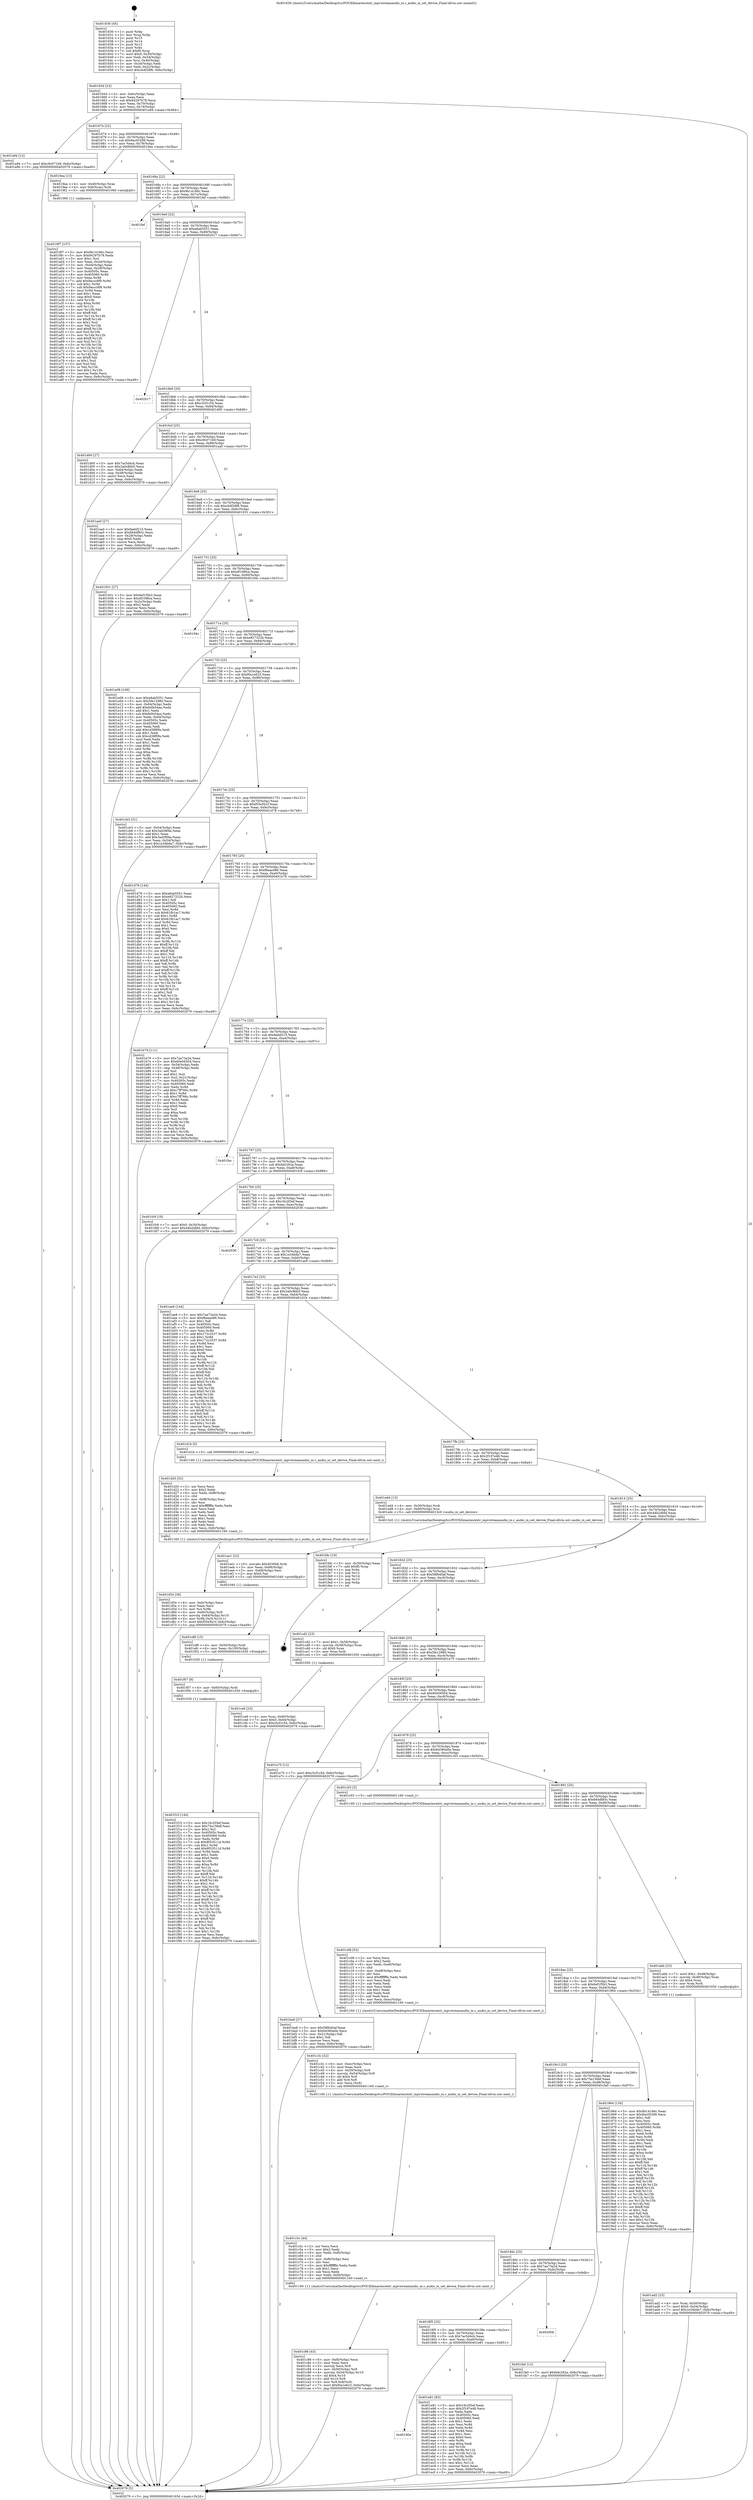 digraph "0x401630" {
  label = "0x401630 (/mnt/c/Users/mathe/Desktop/tcc/POCII/binaries/extr_mpvstreamaudio_in.c_audio_in_set_device_Final-ollvm.out::main(0))"
  labelloc = "t"
  node[shape=record]

  Entry [label="",width=0.3,height=0.3,shape=circle,fillcolor=black,style=filled]
  "0x40165d" [label="{
     0x40165d [23]\l
     | [instrs]\l
     &nbsp;&nbsp;0x40165d \<+3\>: mov -0x6c(%rbp),%eax\l
     &nbsp;&nbsp;0x401660 \<+2\>: mov %eax,%ecx\l
     &nbsp;&nbsp;0x401662 \<+6\>: sub $0x94297b78,%ecx\l
     &nbsp;&nbsp;0x401668 \<+3\>: mov %eax,-0x70(%rbp)\l
     &nbsp;&nbsp;0x40166b \<+3\>: mov %ecx,-0x74(%rbp)\l
     &nbsp;&nbsp;0x40166e \<+6\>: je 0000000000401a94 \<main+0x464\>\l
  }"]
  "0x401a94" [label="{
     0x401a94 [12]\l
     | [instrs]\l
     &nbsp;&nbsp;0x401a94 \<+7\>: movl $0xc9c071b9,-0x6c(%rbp)\l
     &nbsp;&nbsp;0x401a9b \<+5\>: jmp 0000000000402079 \<main+0xa49\>\l
  }"]
  "0x401674" [label="{
     0x401674 [22]\l
     | [instrs]\l
     &nbsp;&nbsp;0x401674 \<+5\>: jmp 0000000000401679 \<main+0x49\>\l
     &nbsp;&nbsp;0x401679 \<+3\>: mov -0x70(%rbp),%eax\l
     &nbsp;&nbsp;0x40167c \<+5\>: sub $0x9ac05299,%eax\l
     &nbsp;&nbsp;0x401681 \<+3\>: mov %eax,-0x78(%rbp)\l
     &nbsp;&nbsp;0x401684 \<+6\>: je 00000000004019ea \<main+0x3ba\>\l
  }"]
  Exit [label="",width=0.3,height=0.3,shape=circle,fillcolor=black,style=filled,peripheries=2]
  "0x4019ea" [label="{
     0x4019ea [13]\l
     | [instrs]\l
     &nbsp;&nbsp;0x4019ea \<+4\>: mov -0x40(%rbp),%rax\l
     &nbsp;&nbsp;0x4019ee \<+4\>: mov 0x8(%rax),%rdi\l
     &nbsp;&nbsp;0x4019f2 \<+5\>: call 0000000000401060 \<atoi@plt\>\l
     | [calls]\l
     &nbsp;&nbsp;0x401060 \{1\} (unknown)\l
  }"]
  "0x40168a" [label="{
     0x40168a [22]\l
     | [instrs]\l
     &nbsp;&nbsp;0x40168a \<+5\>: jmp 000000000040168f \<main+0x5f\>\l
     &nbsp;&nbsp;0x40168f \<+3\>: mov -0x70(%rbp),%eax\l
     &nbsp;&nbsp;0x401692 \<+5\>: sub $0x9b14166c,%eax\l
     &nbsp;&nbsp;0x401697 \<+3\>: mov %eax,-0x7c(%rbp)\l
     &nbsp;&nbsp;0x40169a \<+6\>: je 0000000000401fef \<main+0x9bf\>\l
  }"]
  "0x401f10" [label="{
     0x401f10 [144]\l
     | [instrs]\l
     &nbsp;&nbsp;0x401f10 \<+5\>: mov $0x16c2f3ef,%eax\l
     &nbsp;&nbsp;0x401f15 \<+5\>: mov $0x75a15fe8,%esi\l
     &nbsp;&nbsp;0x401f1a \<+2\>: mov $0x1,%cl\l
     &nbsp;&nbsp;0x401f1c \<+7\>: mov 0x40505c,%edx\l
     &nbsp;&nbsp;0x401f23 \<+8\>: mov 0x405060,%r8d\l
     &nbsp;&nbsp;0x401f2b \<+3\>: mov %edx,%r9d\l
     &nbsp;&nbsp;0x401f2e \<+7\>: sub $0x8f33511d,%r9d\l
     &nbsp;&nbsp;0x401f35 \<+4\>: sub $0x1,%r9d\l
     &nbsp;&nbsp;0x401f39 \<+7\>: add $0x8f33511d,%r9d\l
     &nbsp;&nbsp;0x401f40 \<+4\>: imul %r9d,%edx\l
     &nbsp;&nbsp;0x401f44 \<+3\>: and $0x1,%edx\l
     &nbsp;&nbsp;0x401f47 \<+3\>: cmp $0x0,%edx\l
     &nbsp;&nbsp;0x401f4a \<+4\>: sete %r10b\l
     &nbsp;&nbsp;0x401f4e \<+4\>: cmp $0xa,%r8d\l
     &nbsp;&nbsp;0x401f52 \<+4\>: setl %r11b\l
     &nbsp;&nbsp;0x401f56 \<+3\>: mov %r10b,%bl\l
     &nbsp;&nbsp;0x401f59 \<+3\>: xor $0xff,%bl\l
     &nbsp;&nbsp;0x401f5c \<+3\>: mov %r11b,%r14b\l
     &nbsp;&nbsp;0x401f5f \<+4\>: xor $0xff,%r14b\l
     &nbsp;&nbsp;0x401f63 \<+3\>: xor $0x1,%cl\l
     &nbsp;&nbsp;0x401f66 \<+3\>: mov %bl,%r15b\l
     &nbsp;&nbsp;0x401f69 \<+4\>: and $0xff,%r15b\l
     &nbsp;&nbsp;0x401f6d \<+3\>: and %cl,%r10b\l
     &nbsp;&nbsp;0x401f70 \<+3\>: mov %r14b,%r12b\l
     &nbsp;&nbsp;0x401f73 \<+4\>: and $0xff,%r12b\l
     &nbsp;&nbsp;0x401f77 \<+3\>: and %cl,%r11b\l
     &nbsp;&nbsp;0x401f7a \<+3\>: or %r10b,%r15b\l
     &nbsp;&nbsp;0x401f7d \<+3\>: or %r11b,%r12b\l
     &nbsp;&nbsp;0x401f80 \<+3\>: xor %r12b,%r15b\l
     &nbsp;&nbsp;0x401f83 \<+3\>: or %r14b,%bl\l
     &nbsp;&nbsp;0x401f86 \<+3\>: xor $0xff,%bl\l
     &nbsp;&nbsp;0x401f89 \<+3\>: or $0x1,%cl\l
     &nbsp;&nbsp;0x401f8c \<+2\>: and %cl,%bl\l
     &nbsp;&nbsp;0x401f8e \<+3\>: or %bl,%r15b\l
     &nbsp;&nbsp;0x401f91 \<+4\>: test $0x1,%r15b\l
     &nbsp;&nbsp;0x401f95 \<+3\>: cmovne %esi,%eax\l
     &nbsp;&nbsp;0x401f98 \<+3\>: mov %eax,-0x6c(%rbp)\l
     &nbsp;&nbsp;0x401f9b \<+5\>: jmp 0000000000402079 \<main+0xa49\>\l
  }"]
  "0x401fef" [label="{
     0x401fef\l
  }", style=dashed]
  "0x4016a0" [label="{
     0x4016a0 [22]\l
     | [instrs]\l
     &nbsp;&nbsp;0x4016a0 \<+5\>: jmp 00000000004016a5 \<main+0x75\>\l
     &nbsp;&nbsp;0x4016a5 \<+3\>: mov -0x70(%rbp),%eax\l
     &nbsp;&nbsp;0x4016a8 \<+5\>: sub $0xa6ab5551,%eax\l
     &nbsp;&nbsp;0x4016ad \<+3\>: mov %eax,-0x80(%rbp)\l
     &nbsp;&nbsp;0x4016b0 \<+6\>: je 0000000000402017 \<main+0x9e7\>\l
  }"]
  "0x401f07" [label="{
     0x401f07 [9]\l
     | [instrs]\l
     &nbsp;&nbsp;0x401f07 \<+4\>: mov -0x60(%rbp),%rdi\l
     &nbsp;&nbsp;0x401f0b \<+5\>: call 0000000000401030 \<free@plt\>\l
     | [calls]\l
     &nbsp;&nbsp;0x401030 \{1\} (unknown)\l
  }"]
  "0x402017" [label="{
     0x402017\l
  }", style=dashed]
  "0x4016b6" [label="{
     0x4016b6 [25]\l
     | [instrs]\l
     &nbsp;&nbsp;0x4016b6 \<+5\>: jmp 00000000004016bb \<main+0x8b\>\l
     &nbsp;&nbsp;0x4016bb \<+3\>: mov -0x70(%rbp),%eax\l
     &nbsp;&nbsp;0x4016be \<+5\>: sub $0xc5cf1c54,%eax\l
     &nbsp;&nbsp;0x4016c3 \<+6\>: mov %eax,-0x84(%rbp)\l
     &nbsp;&nbsp;0x4016c9 \<+6\>: je 0000000000401d00 \<main+0x6d0\>\l
  }"]
  "0x401ef8" [label="{
     0x401ef8 [15]\l
     | [instrs]\l
     &nbsp;&nbsp;0x401ef8 \<+4\>: mov -0x50(%rbp),%rdi\l
     &nbsp;&nbsp;0x401efc \<+6\>: mov %eax,-0x100(%rbp)\l
     &nbsp;&nbsp;0x401f02 \<+5\>: call 0000000000401030 \<free@plt\>\l
     | [calls]\l
     &nbsp;&nbsp;0x401030 \{1\} (unknown)\l
  }"]
  "0x401d00" [label="{
     0x401d00 [27]\l
     | [instrs]\l
     &nbsp;&nbsp;0x401d00 \<+5\>: mov $0x7ac5d4cb,%eax\l
     &nbsp;&nbsp;0x401d05 \<+5\>: mov $0x2a0c8bb5,%ecx\l
     &nbsp;&nbsp;0x401d0a \<+3\>: mov -0x64(%rbp),%edx\l
     &nbsp;&nbsp;0x401d0d \<+3\>: cmp -0x58(%rbp),%edx\l
     &nbsp;&nbsp;0x401d10 \<+3\>: cmovl %ecx,%eax\l
     &nbsp;&nbsp;0x401d13 \<+3\>: mov %eax,-0x6c(%rbp)\l
     &nbsp;&nbsp;0x401d16 \<+5\>: jmp 0000000000402079 \<main+0xa49\>\l
  }"]
  "0x4016cf" [label="{
     0x4016cf [25]\l
     | [instrs]\l
     &nbsp;&nbsp;0x4016cf \<+5\>: jmp 00000000004016d4 \<main+0xa4\>\l
     &nbsp;&nbsp;0x4016d4 \<+3\>: mov -0x70(%rbp),%eax\l
     &nbsp;&nbsp;0x4016d7 \<+5\>: sub $0xc9c071b9,%eax\l
     &nbsp;&nbsp;0x4016dc \<+6\>: mov %eax,-0x88(%rbp)\l
     &nbsp;&nbsp;0x4016e2 \<+6\>: je 0000000000401aa0 \<main+0x470\>\l
  }"]
  "0x401ee1" [label="{
     0x401ee1 [23]\l
     | [instrs]\l
     &nbsp;&nbsp;0x401ee1 \<+10\>: movabs $0x4030b6,%rdi\l
     &nbsp;&nbsp;0x401eeb \<+3\>: mov %eax,-0x68(%rbp)\l
     &nbsp;&nbsp;0x401eee \<+3\>: mov -0x68(%rbp),%esi\l
     &nbsp;&nbsp;0x401ef1 \<+2\>: mov $0x0,%al\l
     &nbsp;&nbsp;0x401ef3 \<+5\>: call 0000000000401040 \<printf@plt\>\l
     | [calls]\l
     &nbsp;&nbsp;0x401040 \{1\} (unknown)\l
  }"]
  "0x401aa0" [label="{
     0x401aa0 [27]\l
     | [instrs]\l
     &nbsp;&nbsp;0x401aa0 \<+5\>: mov $0xfaebf215,%eax\l
     &nbsp;&nbsp;0x401aa5 \<+5\>: mov $0x664df93c,%ecx\l
     &nbsp;&nbsp;0x401aaa \<+3\>: mov -0x28(%rbp),%edx\l
     &nbsp;&nbsp;0x401aad \<+3\>: cmp $0x0,%edx\l
     &nbsp;&nbsp;0x401ab0 \<+3\>: cmove %ecx,%eax\l
     &nbsp;&nbsp;0x401ab3 \<+3\>: mov %eax,-0x6c(%rbp)\l
     &nbsp;&nbsp;0x401ab6 \<+5\>: jmp 0000000000402079 \<main+0xa49\>\l
  }"]
  "0x4016e8" [label="{
     0x4016e8 [25]\l
     | [instrs]\l
     &nbsp;&nbsp;0x4016e8 \<+5\>: jmp 00000000004016ed \<main+0xbd\>\l
     &nbsp;&nbsp;0x4016ed \<+3\>: mov -0x70(%rbp),%eax\l
     &nbsp;&nbsp;0x4016f0 \<+5\>: sub $0xcb4f28f6,%eax\l
     &nbsp;&nbsp;0x4016f5 \<+6\>: mov %eax,-0x8c(%rbp)\l
     &nbsp;&nbsp;0x4016fb \<+6\>: je 0000000000401931 \<main+0x301\>\l
  }"]
  "0x40190e" [label="{
     0x40190e\l
  }", style=dashed]
  "0x401931" [label="{
     0x401931 [27]\l
     | [instrs]\l
     &nbsp;&nbsp;0x401931 \<+5\>: mov $0x6ef1f5b3,%eax\l
     &nbsp;&nbsp;0x401936 \<+5\>: mov $0xdf108fca,%ecx\l
     &nbsp;&nbsp;0x40193b \<+3\>: mov -0x2c(%rbp),%edx\l
     &nbsp;&nbsp;0x40193e \<+3\>: cmp $0x2,%edx\l
     &nbsp;&nbsp;0x401941 \<+3\>: cmovne %ecx,%eax\l
     &nbsp;&nbsp;0x401944 \<+3\>: mov %eax,-0x6c(%rbp)\l
     &nbsp;&nbsp;0x401947 \<+5\>: jmp 0000000000402079 \<main+0xa49\>\l
  }"]
  "0x401701" [label="{
     0x401701 [25]\l
     | [instrs]\l
     &nbsp;&nbsp;0x401701 \<+5\>: jmp 0000000000401706 \<main+0xd6\>\l
     &nbsp;&nbsp;0x401706 \<+3\>: mov -0x70(%rbp),%eax\l
     &nbsp;&nbsp;0x401709 \<+5\>: sub $0xdf108fca,%eax\l
     &nbsp;&nbsp;0x40170e \<+6\>: mov %eax,-0x90(%rbp)\l
     &nbsp;&nbsp;0x401714 \<+6\>: je 000000000040194c \<main+0x31c\>\l
  }"]
  "0x402079" [label="{
     0x402079 [5]\l
     | [instrs]\l
     &nbsp;&nbsp;0x402079 \<+5\>: jmp 000000000040165d \<main+0x2d\>\l
  }"]
  "0x401630" [label="{
     0x401630 [45]\l
     | [instrs]\l
     &nbsp;&nbsp;0x401630 \<+1\>: push %rbp\l
     &nbsp;&nbsp;0x401631 \<+3\>: mov %rsp,%rbp\l
     &nbsp;&nbsp;0x401634 \<+2\>: push %r15\l
     &nbsp;&nbsp;0x401636 \<+2\>: push %r14\l
     &nbsp;&nbsp;0x401638 \<+2\>: push %r12\l
     &nbsp;&nbsp;0x40163a \<+1\>: push %rbx\l
     &nbsp;&nbsp;0x40163b \<+7\>: sub $0xf0,%rsp\l
     &nbsp;&nbsp;0x401642 \<+7\>: movl $0x0,-0x30(%rbp)\l
     &nbsp;&nbsp;0x401649 \<+3\>: mov %edi,-0x34(%rbp)\l
     &nbsp;&nbsp;0x40164c \<+4\>: mov %rsi,-0x40(%rbp)\l
     &nbsp;&nbsp;0x401650 \<+3\>: mov -0x34(%rbp),%edi\l
     &nbsp;&nbsp;0x401653 \<+3\>: mov %edi,-0x2c(%rbp)\l
     &nbsp;&nbsp;0x401656 \<+7\>: movl $0xcb4f28f6,-0x6c(%rbp)\l
  }"]
  "0x401e81" [label="{
     0x401e81 [83]\l
     | [instrs]\l
     &nbsp;&nbsp;0x401e81 \<+5\>: mov $0x16c2f3ef,%eax\l
     &nbsp;&nbsp;0x401e86 \<+5\>: mov $0x2f197e48,%ecx\l
     &nbsp;&nbsp;0x401e8b \<+2\>: xor %edx,%edx\l
     &nbsp;&nbsp;0x401e8d \<+7\>: mov 0x40505c,%esi\l
     &nbsp;&nbsp;0x401e94 \<+7\>: mov 0x405060,%edi\l
     &nbsp;&nbsp;0x401e9b \<+3\>: sub $0x1,%edx\l
     &nbsp;&nbsp;0x401e9e \<+3\>: mov %esi,%r8d\l
     &nbsp;&nbsp;0x401ea1 \<+3\>: add %edx,%r8d\l
     &nbsp;&nbsp;0x401ea4 \<+4\>: imul %r8d,%esi\l
     &nbsp;&nbsp;0x401ea8 \<+3\>: and $0x1,%esi\l
     &nbsp;&nbsp;0x401eab \<+3\>: cmp $0x0,%esi\l
     &nbsp;&nbsp;0x401eae \<+4\>: sete %r9b\l
     &nbsp;&nbsp;0x401eb2 \<+3\>: cmp $0xa,%edi\l
     &nbsp;&nbsp;0x401eb5 \<+4\>: setl %r10b\l
     &nbsp;&nbsp;0x401eb9 \<+3\>: mov %r9b,%r11b\l
     &nbsp;&nbsp;0x401ebc \<+3\>: and %r10b,%r11b\l
     &nbsp;&nbsp;0x401ebf \<+3\>: xor %r10b,%r9b\l
     &nbsp;&nbsp;0x401ec2 \<+3\>: or %r9b,%r11b\l
     &nbsp;&nbsp;0x401ec5 \<+4\>: test $0x1,%r11b\l
     &nbsp;&nbsp;0x401ec9 \<+3\>: cmovne %ecx,%eax\l
     &nbsp;&nbsp;0x401ecc \<+3\>: mov %eax,-0x6c(%rbp)\l
     &nbsp;&nbsp;0x401ecf \<+5\>: jmp 0000000000402079 \<main+0xa49\>\l
  }"]
  "0x40194c" [label="{
     0x40194c\l
  }", style=dashed]
  "0x40171a" [label="{
     0x40171a [25]\l
     | [instrs]\l
     &nbsp;&nbsp;0x40171a \<+5\>: jmp 000000000040171f \<main+0xef\>\l
     &nbsp;&nbsp;0x40171f \<+3\>: mov -0x70(%rbp),%eax\l
     &nbsp;&nbsp;0x401722 \<+5\>: sub $0xe827322b,%eax\l
     &nbsp;&nbsp;0x401727 \<+6\>: mov %eax,-0x94(%rbp)\l
     &nbsp;&nbsp;0x40172d \<+6\>: je 0000000000401e08 \<main+0x7d8\>\l
  }"]
  "0x4018f5" [label="{
     0x4018f5 [25]\l
     | [instrs]\l
     &nbsp;&nbsp;0x4018f5 \<+5\>: jmp 00000000004018fa \<main+0x2ca\>\l
     &nbsp;&nbsp;0x4018fa \<+3\>: mov -0x70(%rbp),%eax\l
     &nbsp;&nbsp;0x4018fd \<+5\>: sub $0x7ac5d4cb,%eax\l
     &nbsp;&nbsp;0x401902 \<+6\>: mov %eax,-0xe0(%rbp)\l
     &nbsp;&nbsp;0x401908 \<+6\>: je 0000000000401e81 \<main+0x851\>\l
  }"]
  "0x401e08" [label="{
     0x401e08 [109]\l
     | [instrs]\l
     &nbsp;&nbsp;0x401e08 \<+5\>: mov $0xa6ab5551,%eax\l
     &nbsp;&nbsp;0x401e0d \<+5\>: mov $0x5fe12980,%ecx\l
     &nbsp;&nbsp;0x401e12 \<+3\>: mov -0x64(%rbp),%edx\l
     &nbsp;&nbsp;0x401e15 \<+6\>: add $0xfe0b54aa,%edx\l
     &nbsp;&nbsp;0x401e1b \<+3\>: add $0x1,%edx\l
     &nbsp;&nbsp;0x401e1e \<+6\>: sub $0xfe0b54aa,%edx\l
     &nbsp;&nbsp;0x401e24 \<+3\>: mov %edx,-0x64(%rbp)\l
     &nbsp;&nbsp;0x401e27 \<+7\>: mov 0x40505c,%edx\l
     &nbsp;&nbsp;0x401e2e \<+7\>: mov 0x405060,%esi\l
     &nbsp;&nbsp;0x401e35 \<+2\>: mov %edx,%edi\l
     &nbsp;&nbsp;0x401e37 \<+6\>: add $0xcd38f0fa,%edi\l
     &nbsp;&nbsp;0x401e3d \<+3\>: sub $0x1,%edi\l
     &nbsp;&nbsp;0x401e40 \<+6\>: sub $0xcd38f0fa,%edi\l
     &nbsp;&nbsp;0x401e46 \<+3\>: imul %edi,%edx\l
     &nbsp;&nbsp;0x401e49 \<+3\>: and $0x1,%edx\l
     &nbsp;&nbsp;0x401e4c \<+3\>: cmp $0x0,%edx\l
     &nbsp;&nbsp;0x401e4f \<+4\>: sete %r8b\l
     &nbsp;&nbsp;0x401e53 \<+3\>: cmp $0xa,%esi\l
     &nbsp;&nbsp;0x401e56 \<+4\>: setl %r9b\l
     &nbsp;&nbsp;0x401e5a \<+3\>: mov %r8b,%r10b\l
     &nbsp;&nbsp;0x401e5d \<+3\>: and %r9b,%r10b\l
     &nbsp;&nbsp;0x401e60 \<+3\>: xor %r9b,%r8b\l
     &nbsp;&nbsp;0x401e63 \<+3\>: or %r8b,%r10b\l
     &nbsp;&nbsp;0x401e66 \<+4\>: test $0x1,%r10b\l
     &nbsp;&nbsp;0x401e6a \<+3\>: cmovne %ecx,%eax\l
     &nbsp;&nbsp;0x401e6d \<+3\>: mov %eax,-0x6c(%rbp)\l
     &nbsp;&nbsp;0x401e70 \<+5\>: jmp 0000000000402079 \<main+0xa49\>\l
  }"]
  "0x401733" [label="{
     0x401733 [25]\l
     | [instrs]\l
     &nbsp;&nbsp;0x401733 \<+5\>: jmp 0000000000401738 \<main+0x108\>\l
     &nbsp;&nbsp;0x401738 \<+3\>: mov -0x70(%rbp),%eax\l
     &nbsp;&nbsp;0x40173b \<+5\>: sub $0xf0a1e623,%eax\l
     &nbsp;&nbsp;0x401740 \<+6\>: mov %eax,-0x98(%rbp)\l
     &nbsp;&nbsp;0x401746 \<+6\>: je 0000000000401cb3 \<main+0x683\>\l
  }"]
  "0x40200b" [label="{
     0x40200b\l
  }", style=dashed]
  "0x401cb3" [label="{
     0x401cb3 [31]\l
     | [instrs]\l
     &nbsp;&nbsp;0x401cb3 \<+3\>: mov -0x54(%rbp),%eax\l
     &nbsp;&nbsp;0x401cb6 \<+5\>: sub $0x3ad38f4a,%eax\l
     &nbsp;&nbsp;0x401cbb \<+3\>: add $0x1,%eax\l
     &nbsp;&nbsp;0x401cbe \<+5\>: add $0x3ad38f4a,%eax\l
     &nbsp;&nbsp;0x401cc3 \<+3\>: mov %eax,-0x54(%rbp)\l
     &nbsp;&nbsp;0x401cc6 \<+7\>: movl $0x1e34bda7,-0x6c(%rbp)\l
     &nbsp;&nbsp;0x401ccd \<+5\>: jmp 0000000000402079 \<main+0xa49\>\l
  }"]
  "0x40174c" [label="{
     0x40174c [25]\l
     | [instrs]\l
     &nbsp;&nbsp;0x40174c \<+5\>: jmp 0000000000401751 \<main+0x121\>\l
     &nbsp;&nbsp;0x401751 \<+3\>: mov -0x70(%rbp),%eax\l
     &nbsp;&nbsp;0x401754 \<+5\>: sub $0xf55e5b1f,%eax\l
     &nbsp;&nbsp;0x401759 \<+6\>: mov %eax,-0x9c(%rbp)\l
     &nbsp;&nbsp;0x40175f \<+6\>: je 0000000000401d78 \<main+0x748\>\l
  }"]
  "0x4018dc" [label="{
     0x4018dc [25]\l
     | [instrs]\l
     &nbsp;&nbsp;0x4018dc \<+5\>: jmp 00000000004018e1 \<main+0x2b1\>\l
     &nbsp;&nbsp;0x4018e1 \<+3\>: mov -0x70(%rbp),%eax\l
     &nbsp;&nbsp;0x4018e4 \<+5\>: sub $0x7aa73a2d,%eax\l
     &nbsp;&nbsp;0x4018e9 \<+6\>: mov %eax,-0xdc(%rbp)\l
     &nbsp;&nbsp;0x4018ef \<+6\>: je 000000000040200b \<main+0x9db\>\l
  }"]
  "0x401d78" [label="{
     0x401d78 [144]\l
     | [instrs]\l
     &nbsp;&nbsp;0x401d78 \<+5\>: mov $0xa6ab5551,%eax\l
     &nbsp;&nbsp;0x401d7d \<+5\>: mov $0xe827322b,%ecx\l
     &nbsp;&nbsp;0x401d82 \<+2\>: mov $0x1,%dl\l
     &nbsp;&nbsp;0x401d84 \<+7\>: mov 0x40505c,%esi\l
     &nbsp;&nbsp;0x401d8b \<+7\>: mov 0x405060,%edi\l
     &nbsp;&nbsp;0x401d92 \<+3\>: mov %esi,%r8d\l
     &nbsp;&nbsp;0x401d95 \<+7\>: sub $0x61fb1ac7,%r8d\l
     &nbsp;&nbsp;0x401d9c \<+4\>: sub $0x1,%r8d\l
     &nbsp;&nbsp;0x401da0 \<+7\>: add $0x61fb1ac7,%r8d\l
     &nbsp;&nbsp;0x401da7 \<+4\>: imul %r8d,%esi\l
     &nbsp;&nbsp;0x401dab \<+3\>: and $0x1,%esi\l
     &nbsp;&nbsp;0x401dae \<+3\>: cmp $0x0,%esi\l
     &nbsp;&nbsp;0x401db1 \<+4\>: sete %r9b\l
     &nbsp;&nbsp;0x401db5 \<+3\>: cmp $0xa,%edi\l
     &nbsp;&nbsp;0x401db8 \<+4\>: setl %r10b\l
     &nbsp;&nbsp;0x401dbc \<+3\>: mov %r9b,%r11b\l
     &nbsp;&nbsp;0x401dbf \<+4\>: xor $0xff,%r11b\l
     &nbsp;&nbsp;0x401dc3 \<+3\>: mov %r10b,%bl\l
     &nbsp;&nbsp;0x401dc6 \<+3\>: xor $0xff,%bl\l
     &nbsp;&nbsp;0x401dc9 \<+3\>: xor $0x1,%dl\l
     &nbsp;&nbsp;0x401dcc \<+3\>: mov %r11b,%r14b\l
     &nbsp;&nbsp;0x401dcf \<+4\>: and $0xff,%r14b\l
     &nbsp;&nbsp;0x401dd3 \<+3\>: and %dl,%r9b\l
     &nbsp;&nbsp;0x401dd6 \<+3\>: mov %bl,%r15b\l
     &nbsp;&nbsp;0x401dd9 \<+4\>: and $0xff,%r15b\l
     &nbsp;&nbsp;0x401ddd \<+3\>: and %dl,%r10b\l
     &nbsp;&nbsp;0x401de0 \<+3\>: or %r9b,%r14b\l
     &nbsp;&nbsp;0x401de3 \<+3\>: or %r10b,%r15b\l
     &nbsp;&nbsp;0x401de6 \<+3\>: xor %r15b,%r14b\l
     &nbsp;&nbsp;0x401de9 \<+3\>: or %bl,%r11b\l
     &nbsp;&nbsp;0x401dec \<+4\>: xor $0xff,%r11b\l
     &nbsp;&nbsp;0x401df0 \<+3\>: or $0x1,%dl\l
     &nbsp;&nbsp;0x401df3 \<+3\>: and %dl,%r11b\l
     &nbsp;&nbsp;0x401df6 \<+3\>: or %r11b,%r14b\l
     &nbsp;&nbsp;0x401df9 \<+4\>: test $0x1,%r14b\l
     &nbsp;&nbsp;0x401dfd \<+3\>: cmovne %ecx,%eax\l
     &nbsp;&nbsp;0x401e00 \<+3\>: mov %eax,-0x6c(%rbp)\l
     &nbsp;&nbsp;0x401e03 \<+5\>: jmp 0000000000402079 \<main+0xa49\>\l
  }"]
  "0x401765" [label="{
     0x401765 [25]\l
     | [instrs]\l
     &nbsp;&nbsp;0x401765 \<+5\>: jmp 000000000040176a \<main+0x13a\>\l
     &nbsp;&nbsp;0x40176a \<+3\>: mov -0x70(%rbp),%eax\l
     &nbsp;&nbsp;0x40176d \<+5\>: sub $0xf8aaa486,%eax\l
     &nbsp;&nbsp;0x401772 \<+6\>: mov %eax,-0xa0(%rbp)\l
     &nbsp;&nbsp;0x401778 \<+6\>: je 0000000000401b79 \<main+0x549\>\l
  }"]
  "0x401fa0" [label="{
     0x401fa0 [12]\l
     | [instrs]\l
     &nbsp;&nbsp;0x401fa0 \<+7\>: movl $0x6dc292a,-0x6c(%rbp)\l
     &nbsp;&nbsp;0x401fa7 \<+5\>: jmp 0000000000402079 \<main+0xa49\>\l
  }"]
  "0x401b79" [label="{
     0x401b79 [111]\l
     | [instrs]\l
     &nbsp;&nbsp;0x401b79 \<+5\>: mov $0x7aa73a2d,%eax\l
     &nbsp;&nbsp;0x401b7e \<+5\>: mov $0x60e56504,%ecx\l
     &nbsp;&nbsp;0x401b83 \<+3\>: mov -0x54(%rbp),%edx\l
     &nbsp;&nbsp;0x401b86 \<+3\>: cmp -0x48(%rbp),%edx\l
     &nbsp;&nbsp;0x401b89 \<+4\>: setl %sil\l
     &nbsp;&nbsp;0x401b8d \<+4\>: and $0x1,%sil\l
     &nbsp;&nbsp;0x401b91 \<+4\>: mov %sil,-0x21(%rbp)\l
     &nbsp;&nbsp;0x401b95 \<+7\>: mov 0x40505c,%edx\l
     &nbsp;&nbsp;0x401b9c \<+7\>: mov 0x405060,%edi\l
     &nbsp;&nbsp;0x401ba3 \<+3\>: mov %edx,%r8d\l
     &nbsp;&nbsp;0x401ba6 \<+7\>: add $0xc7ff766c,%r8d\l
     &nbsp;&nbsp;0x401bad \<+4\>: sub $0x1,%r8d\l
     &nbsp;&nbsp;0x401bb1 \<+7\>: sub $0xc7ff766c,%r8d\l
     &nbsp;&nbsp;0x401bb8 \<+4\>: imul %r8d,%edx\l
     &nbsp;&nbsp;0x401bbc \<+3\>: and $0x1,%edx\l
     &nbsp;&nbsp;0x401bbf \<+3\>: cmp $0x0,%edx\l
     &nbsp;&nbsp;0x401bc2 \<+4\>: sete %sil\l
     &nbsp;&nbsp;0x401bc6 \<+3\>: cmp $0xa,%edi\l
     &nbsp;&nbsp;0x401bc9 \<+4\>: setl %r9b\l
     &nbsp;&nbsp;0x401bcd \<+3\>: mov %sil,%r10b\l
     &nbsp;&nbsp;0x401bd0 \<+3\>: and %r9b,%r10b\l
     &nbsp;&nbsp;0x401bd3 \<+3\>: xor %r9b,%sil\l
     &nbsp;&nbsp;0x401bd6 \<+3\>: or %sil,%r10b\l
     &nbsp;&nbsp;0x401bd9 \<+4\>: test $0x1,%r10b\l
     &nbsp;&nbsp;0x401bdd \<+3\>: cmovne %ecx,%eax\l
     &nbsp;&nbsp;0x401be0 \<+3\>: mov %eax,-0x6c(%rbp)\l
     &nbsp;&nbsp;0x401be3 \<+5\>: jmp 0000000000402079 \<main+0xa49\>\l
  }"]
  "0x40177e" [label="{
     0x40177e [25]\l
     | [instrs]\l
     &nbsp;&nbsp;0x40177e \<+5\>: jmp 0000000000401783 \<main+0x153\>\l
     &nbsp;&nbsp;0x401783 \<+3\>: mov -0x70(%rbp),%eax\l
     &nbsp;&nbsp;0x401786 \<+5\>: sub $0xfaebf215,%eax\l
     &nbsp;&nbsp;0x40178b \<+6\>: mov %eax,-0xa4(%rbp)\l
     &nbsp;&nbsp;0x401791 \<+6\>: je 0000000000401fac \<main+0x97c\>\l
  }"]
  "0x401d54" [label="{
     0x401d54 [36]\l
     | [instrs]\l
     &nbsp;&nbsp;0x401d54 \<+6\>: mov -0xfc(%rbp),%ecx\l
     &nbsp;&nbsp;0x401d5a \<+3\>: imul %eax,%ecx\l
     &nbsp;&nbsp;0x401d5d \<+3\>: mov %cl,%r8b\l
     &nbsp;&nbsp;0x401d60 \<+4\>: mov -0x60(%rbp),%r9\l
     &nbsp;&nbsp;0x401d64 \<+4\>: movslq -0x64(%rbp),%r10\l
     &nbsp;&nbsp;0x401d68 \<+4\>: mov %r8b,(%r9,%r10,1)\l
     &nbsp;&nbsp;0x401d6c \<+7\>: movl $0xf55e5b1f,-0x6c(%rbp)\l
     &nbsp;&nbsp;0x401d73 \<+5\>: jmp 0000000000402079 \<main+0xa49\>\l
  }"]
  "0x401fac" [label="{
     0x401fac\l
  }", style=dashed]
  "0x401797" [label="{
     0x401797 [25]\l
     | [instrs]\l
     &nbsp;&nbsp;0x401797 \<+5\>: jmp 000000000040179c \<main+0x16c\>\l
     &nbsp;&nbsp;0x40179c \<+3\>: mov -0x70(%rbp),%eax\l
     &nbsp;&nbsp;0x40179f \<+5\>: sub $0x6dc292a,%eax\l
     &nbsp;&nbsp;0x4017a4 \<+6\>: mov %eax,-0xa8(%rbp)\l
     &nbsp;&nbsp;0x4017aa \<+6\>: je 0000000000401fc9 \<main+0x999\>\l
  }"]
  "0x401d20" [label="{
     0x401d20 [52]\l
     | [instrs]\l
     &nbsp;&nbsp;0x401d20 \<+2\>: xor %ecx,%ecx\l
     &nbsp;&nbsp;0x401d22 \<+5\>: mov $0x2,%edx\l
     &nbsp;&nbsp;0x401d27 \<+6\>: mov %edx,-0xf8(%rbp)\l
     &nbsp;&nbsp;0x401d2d \<+1\>: cltd\l
     &nbsp;&nbsp;0x401d2e \<+6\>: mov -0xf8(%rbp),%esi\l
     &nbsp;&nbsp;0x401d34 \<+2\>: idiv %esi\l
     &nbsp;&nbsp;0x401d36 \<+6\>: imul $0xfffffffe,%edx,%edx\l
     &nbsp;&nbsp;0x401d3c \<+2\>: mov %ecx,%edi\l
     &nbsp;&nbsp;0x401d3e \<+2\>: sub %edx,%edi\l
     &nbsp;&nbsp;0x401d40 \<+2\>: mov %ecx,%edx\l
     &nbsp;&nbsp;0x401d42 \<+3\>: sub $0x1,%edx\l
     &nbsp;&nbsp;0x401d45 \<+2\>: add %edx,%edi\l
     &nbsp;&nbsp;0x401d47 \<+2\>: sub %edi,%ecx\l
     &nbsp;&nbsp;0x401d49 \<+6\>: mov %ecx,-0xfc(%rbp)\l
     &nbsp;&nbsp;0x401d4f \<+5\>: call 0000000000401160 \<next_i\>\l
     | [calls]\l
     &nbsp;&nbsp;0x401160 \{1\} (/mnt/c/Users/mathe/Desktop/tcc/POCII/binaries/extr_mpvstreamaudio_in.c_audio_in_set_device_Final-ollvm.out::next_i)\l
  }"]
  "0x401fc9" [label="{
     0x401fc9 [19]\l
     | [instrs]\l
     &nbsp;&nbsp;0x401fc9 \<+7\>: movl $0x0,-0x30(%rbp)\l
     &nbsp;&nbsp;0x401fd0 \<+7\>: movl $0x44b2dfdd,-0x6c(%rbp)\l
     &nbsp;&nbsp;0x401fd7 \<+5\>: jmp 0000000000402079 \<main+0xa49\>\l
  }"]
  "0x4017b0" [label="{
     0x4017b0 [25]\l
     | [instrs]\l
     &nbsp;&nbsp;0x4017b0 \<+5\>: jmp 00000000004017b5 \<main+0x185\>\l
     &nbsp;&nbsp;0x4017b5 \<+3\>: mov -0x70(%rbp),%eax\l
     &nbsp;&nbsp;0x4017b8 \<+5\>: sub $0x16c2f3ef,%eax\l
     &nbsp;&nbsp;0x4017bd \<+6\>: mov %eax,-0xac(%rbp)\l
     &nbsp;&nbsp;0x4017c3 \<+6\>: je 0000000000402036 \<main+0xa06\>\l
  }"]
  "0x401ce9" [label="{
     0x401ce9 [23]\l
     | [instrs]\l
     &nbsp;&nbsp;0x401ce9 \<+4\>: mov %rax,-0x60(%rbp)\l
     &nbsp;&nbsp;0x401ced \<+7\>: movl $0x0,-0x64(%rbp)\l
     &nbsp;&nbsp;0x401cf4 \<+7\>: movl $0xc5cf1c54,-0x6c(%rbp)\l
     &nbsp;&nbsp;0x401cfb \<+5\>: jmp 0000000000402079 \<main+0xa49\>\l
  }"]
  "0x402036" [label="{
     0x402036\l
  }", style=dashed]
  "0x4017c9" [label="{
     0x4017c9 [25]\l
     | [instrs]\l
     &nbsp;&nbsp;0x4017c9 \<+5\>: jmp 00000000004017ce \<main+0x19e\>\l
     &nbsp;&nbsp;0x4017ce \<+3\>: mov -0x70(%rbp),%eax\l
     &nbsp;&nbsp;0x4017d1 \<+5\>: sub $0x1e34bda7,%eax\l
     &nbsp;&nbsp;0x4017d6 \<+6\>: mov %eax,-0xb0(%rbp)\l
     &nbsp;&nbsp;0x4017dc \<+6\>: je 0000000000401ae9 \<main+0x4b9\>\l
  }"]
  "0x401c88" [label="{
     0x401c88 [43]\l
     | [instrs]\l
     &nbsp;&nbsp;0x401c88 \<+6\>: mov -0xf4(%rbp),%ecx\l
     &nbsp;&nbsp;0x401c8e \<+3\>: imul %eax,%ecx\l
     &nbsp;&nbsp;0x401c91 \<+3\>: movslq %ecx,%r8\l
     &nbsp;&nbsp;0x401c94 \<+4\>: mov -0x50(%rbp),%r9\l
     &nbsp;&nbsp;0x401c98 \<+4\>: movslq -0x54(%rbp),%r10\l
     &nbsp;&nbsp;0x401c9c \<+4\>: shl $0x4,%r10\l
     &nbsp;&nbsp;0x401ca0 \<+3\>: add %r10,%r9\l
     &nbsp;&nbsp;0x401ca3 \<+4\>: mov %r8,0x8(%r9)\l
     &nbsp;&nbsp;0x401ca7 \<+7\>: movl $0xf0a1e623,-0x6c(%rbp)\l
     &nbsp;&nbsp;0x401cae \<+5\>: jmp 0000000000402079 \<main+0xa49\>\l
  }"]
  "0x401ae9" [label="{
     0x401ae9 [144]\l
     | [instrs]\l
     &nbsp;&nbsp;0x401ae9 \<+5\>: mov $0x7aa73a2d,%eax\l
     &nbsp;&nbsp;0x401aee \<+5\>: mov $0xf8aaa486,%ecx\l
     &nbsp;&nbsp;0x401af3 \<+2\>: mov $0x1,%dl\l
     &nbsp;&nbsp;0x401af5 \<+7\>: mov 0x40505c,%esi\l
     &nbsp;&nbsp;0x401afc \<+7\>: mov 0x405060,%edi\l
     &nbsp;&nbsp;0x401b03 \<+3\>: mov %esi,%r8d\l
     &nbsp;&nbsp;0x401b06 \<+7\>: add $0x172c2537,%r8d\l
     &nbsp;&nbsp;0x401b0d \<+4\>: sub $0x1,%r8d\l
     &nbsp;&nbsp;0x401b11 \<+7\>: sub $0x172c2537,%r8d\l
     &nbsp;&nbsp;0x401b18 \<+4\>: imul %r8d,%esi\l
     &nbsp;&nbsp;0x401b1c \<+3\>: and $0x1,%esi\l
     &nbsp;&nbsp;0x401b1f \<+3\>: cmp $0x0,%esi\l
     &nbsp;&nbsp;0x401b22 \<+4\>: sete %r9b\l
     &nbsp;&nbsp;0x401b26 \<+3\>: cmp $0xa,%edi\l
     &nbsp;&nbsp;0x401b29 \<+4\>: setl %r10b\l
     &nbsp;&nbsp;0x401b2d \<+3\>: mov %r9b,%r11b\l
     &nbsp;&nbsp;0x401b30 \<+4\>: xor $0xff,%r11b\l
     &nbsp;&nbsp;0x401b34 \<+3\>: mov %r10b,%bl\l
     &nbsp;&nbsp;0x401b37 \<+3\>: xor $0xff,%bl\l
     &nbsp;&nbsp;0x401b3a \<+3\>: xor $0x0,%dl\l
     &nbsp;&nbsp;0x401b3d \<+3\>: mov %r11b,%r14b\l
     &nbsp;&nbsp;0x401b40 \<+4\>: and $0x0,%r14b\l
     &nbsp;&nbsp;0x401b44 \<+3\>: and %dl,%r9b\l
     &nbsp;&nbsp;0x401b47 \<+3\>: mov %bl,%r15b\l
     &nbsp;&nbsp;0x401b4a \<+4\>: and $0x0,%r15b\l
     &nbsp;&nbsp;0x401b4e \<+3\>: and %dl,%r10b\l
     &nbsp;&nbsp;0x401b51 \<+3\>: or %r9b,%r14b\l
     &nbsp;&nbsp;0x401b54 \<+3\>: or %r10b,%r15b\l
     &nbsp;&nbsp;0x401b57 \<+3\>: xor %r15b,%r14b\l
     &nbsp;&nbsp;0x401b5a \<+3\>: or %bl,%r11b\l
     &nbsp;&nbsp;0x401b5d \<+4\>: xor $0xff,%r11b\l
     &nbsp;&nbsp;0x401b61 \<+3\>: or $0x0,%dl\l
     &nbsp;&nbsp;0x401b64 \<+3\>: and %dl,%r11b\l
     &nbsp;&nbsp;0x401b67 \<+3\>: or %r11b,%r14b\l
     &nbsp;&nbsp;0x401b6a \<+4\>: test $0x1,%r14b\l
     &nbsp;&nbsp;0x401b6e \<+3\>: cmovne %ecx,%eax\l
     &nbsp;&nbsp;0x401b71 \<+3\>: mov %eax,-0x6c(%rbp)\l
     &nbsp;&nbsp;0x401b74 \<+5\>: jmp 0000000000402079 \<main+0xa49\>\l
  }"]
  "0x4017e2" [label="{
     0x4017e2 [25]\l
     | [instrs]\l
     &nbsp;&nbsp;0x4017e2 \<+5\>: jmp 00000000004017e7 \<main+0x1b7\>\l
     &nbsp;&nbsp;0x4017e7 \<+3\>: mov -0x70(%rbp),%eax\l
     &nbsp;&nbsp;0x4017ea \<+5\>: sub $0x2a0c8bb5,%eax\l
     &nbsp;&nbsp;0x4017ef \<+6\>: mov %eax,-0xb4(%rbp)\l
     &nbsp;&nbsp;0x4017f5 \<+6\>: je 0000000000401d1b \<main+0x6eb\>\l
  }"]
  "0x401c5c" [label="{
     0x401c5c [44]\l
     | [instrs]\l
     &nbsp;&nbsp;0x401c5c \<+2\>: xor %ecx,%ecx\l
     &nbsp;&nbsp;0x401c5e \<+5\>: mov $0x2,%edx\l
     &nbsp;&nbsp;0x401c63 \<+6\>: mov %edx,-0xf0(%rbp)\l
     &nbsp;&nbsp;0x401c69 \<+1\>: cltd\l
     &nbsp;&nbsp;0x401c6a \<+6\>: mov -0xf0(%rbp),%esi\l
     &nbsp;&nbsp;0x401c70 \<+2\>: idiv %esi\l
     &nbsp;&nbsp;0x401c72 \<+6\>: imul $0xfffffffe,%edx,%edx\l
     &nbsp;&nbsp;0x401c78 \<+3\>: sub $0x1,%ecx\l
     &nbsp;&nbsp;0x401c7b \<+2\>: sub %ecx,%edx\l
     &nbsp;&nbsp;0x401c7d \<+6\>: mov %edx,-0xf4(%rbp)\l
     &nbsp;&nbsp;0x401c83 \<+5\>: call 0000000000401160 \<next_i\>\l
     | [calls]\l
     &nbsp;&nbsp;0x401160 \{1\} (/mnt/c/Users/mathe/Desktop/tcc/POCII/binaries/extr_mpvstreamaudio_in.c_audio_in_set_device_Final-ollvm.out::next_i)\l
  }"]
  "0x401d1b" [label="{
     0x401d1b [5]\l
     | [instrs]\l
     &nbsp;&nbsp;0x401d1b \<+5\>: call 0000000000401160 \<next_i\>\l
     | [calls]\l
     &nbsp;&nbsp;0x401160 \{1\} (/mnt/c/Users/mathe/Desktop/tcc/POCII/binaries/extr_mpvstreamaudio_in.c_audio_in_set_device_Final-ollvm.out::next_i)\l
  }"]
  "0x4017fb" [label="{
     0x4017fb [25]\l
     | [instrs]\l
     &nbsp;&nbsp;0x4017fb \<+5\>: jmp 0000000000401800 \<main+0x1d0\>\l
     &nbsp;&nbsp;0x401800 \<+3\>: mov -0x70(%rbp),%eax\l
     &nbsp;&nbsp;0x401803 \<+5\>: sub $0x2f197e48,%eax\l
     &nbsp;&nbsp;0x401808 \<+6\>: mov %eax,-0xb8(%rbp)\l
     &nbsp;&nbsp;0x40180e \<+6\>: je 0000000000401ed4 \<main+0x8a4\>\l
  }"]
  "0x401c3c" [label="{
     0x401c3c [32]\l
     | [instrs]\l
     &nbsp;&nbsp;0x401c3c \<+6\>: mov -0xec(%rbp),%ecx\l
     &nbsp;&nbsp;0x401c42 \<+3\>: imul %eax,%ecx\l
     &nbsp;&nbsp;0x401c45 \<+4\>: mov -0x50(%rbp),%r8\l
     &nbsp;&nbsp;0x401c49 \<+4\>: movslq -0x54(%rbp),%r9\l
     &nbsp;&nbsp;0x401c4d \<+4\>: shl $0x4,%r9\l
     &nbsp;&nbsp;0x401c51 \<+3\>: add %r9,%r8\l
     &nbsp;&nbsp;0x401c54 \<+3\>: mov %ecx,(%r8)\l
     &nbsp;&nbsp;0x401c57 \<+5\>: call 0000000000401160 \<next_i\>\l
     | [calls]\l
     &nbsp;&nbsp;0x401160 \{1\} (/mnt/c/Users/mathe/Desktop/tcc/POCII/binaries/extr_mpvstreamaudio_in.c_audio_in_set_device_Final-ollvm.out::next_i)\l
  }"]
  "0x401ed4" [label="{
     0x401ed4 [13]\l
     | [instrs]\l
     &nbsp;&nbsp;0x401ed4 \<+4\>: mov -0x50(%rbp),%rdi\l
     &nbsp;&nbsp;0x401ed8 \<+4\>: mov -0x60(%rbp),%rsi\l
     &nbsp;&nbsp;0x401edc \<+5\>: call 00000000004013c0 \<audio_in_set_device\>\l
     | [calls]\l
     &nbsp;&nbsp;0x4013c0 \{1\} (/mnt/c/Users/mathe/Desktop/tcc/POCII/binaries/extr_mpvstreamaudio_in.c_audio_in_set_device_Final-ollvm.out::audio_in_set_device)\l
  }"]
  "0x401814" [label="{
     0x401814 [25]\l
     | [instrs]\l
     &nbsp;&nbsp;0x401814 \<+5\>: jmp 0000000000401819 \<main+0x1e9\>\l
     &nbsp;&nbsp;0x401819 \<+3\>: mov -0x70(%rbp),%eax\l
     &nbsp;&nbsp;0x40181c \<+5\>: sub $0x44b2dfdd,%eax\l
     &nbsp;&nbsp;0x401821 \<+6\>: mov %eax,-0xbc(%rbp)\l
     &nbsp;&nbsp;0x401827 \<+6\>: je 0000000000401fdc \<main+0x9ac\>\l
  }"]
  "0x401c08" [label="{
     0x401c08 [52]\l
     | [instrs]\l
     &nbsp;&nbsp;0x401c08 \<+2\>: xor %ecx,%ecx\l
     &nbsp;&nbsp;0x401c0a \<+5\>: mov $0x2,%edx\l
     &nbsp;&nbsp;0x401c0f \<+6\>: mov %edx,-0xe8(%rbp)\l
     &nbsp;&nbsp;0x401c15 \<+1\>: cltd\l
     &nbsp;&nbsp;0x401c16 \<+6\>: mov -0xe8(%rbp),%esi\l
     &nbsp;&nbsp;0x401c1c \<+2\>: idiv %esi\l
     &nbsp;&nbsp;0x401c1e \<+6\>: imul $0xfffffffe,%edx,%edx\l
     &nbsp;&nbsp;0x401c24 \<+2\>: mov %ecx,%edi\l
     &nbsp;&nbsp;0x401c26 \<+2\>: sub %edx,%edi\l
     &nbsp;&nbsp;0x401c28 \<+2\>: mov %ecx,%edx\l
     &nbsp;&nbsp;0x401c2a \<+3\>: sub $0x1,%edx\l
     &nbsp;&nbsp;0x401c2d \<+2\>: add %edx,%edi\l
     &nbsp;&nbsp;0x401c2f \<+2\>: sub %edi,%ecx\l
     &nbsp;&nbsp;0x401c31 \<+6\>: mov %ecx,-0xec(%rbp)\l
     &nbsp;&nbsp;0x401c37 \<+5\>: call 0000000000401160 \<next_i\>\l
     | [calls]\l
     &nbsp;&nbsp;0x401160 \{1\} (/mnt/c/Users/mathe/Desktop/tcc/POCII/binaries/extr_mpvstreamaudio_in.c_audio_in_set_device_Final-ollvm.out::next_i)\l
  }"]
  "0x401fdc" [label="{
     0x401fdc [19]\l
     | [instrs]\l
     &nbsp;&nbsp;0x401fdc \<+3\>: mov -0x30(%rbp),%eax\l
     &nbsp;&nbsp;0x401fdf \<+7\>: add $0xf0,%rsp\l
     &nbsp;&nbsp;0x401fe6 \<+1\>: pop %rbx\l
     &nbsp;&nbsp;0x401fe7 \<+2\>: pop %r12\l
     &nbsp;&nbsp;0x401fe9 \<+2\>: pop %r14\l
     &nbsp;&nbsp;0x401feb \<+2\>: pop %r15\l
     &nbsp;&nbsp;0x401fed \<+1\>: pop %rbp\l
     &nbsp;&nbsp;0x401fee \<+1\>: ret\l
  }"]
  "0x40182d" [label="{
     0x40182d [25]\l
     | [instrs]\l
     &nbsp;&nbsp;0x40182d \<+5\>: jmp 0000000000401832 \<main+0x202\>\l
     &nbsp;&nbsp;0x401832 \<+3\>: mov -0x70(%rbp),%eax\l
     &nbsp;&nbsp;0x401835 \<+5\>: sub $0x58fb40af,%eax\l
     &nbsp;&nbsp;0x40183a \<+6\>: mov %eax,-0xc0(%rbp)\l
     &nbsp;&nbsp;0x401840 \<+6\>: je 0000000000401cd2 \<main+0x6a2\>\l
  }"]
  "0x401ad2" [label="{
     0x401ad2 [23]\l
     | [instrs]\l
     &nbsp;&nbsp;0x401ad2 \<+4\>: mov %rax,-0x50(%rbp)\l
     &nbsp;&nbsp;0x401ad6 \<+7\>: movl $0x0,-0x54(%rbp)\l
     &nbsp;&nbsp;0x401add \<+7\>: movl $0x1e34bda7,-0x6c(%rbp)\l
     &nbsp;&nbsp;0x401ae4 \<+5\>: jmp 0000000000402079 \<main+0xa49\>\l
  }"]
  "0x401cd2" [label="{
     0x401cd2 [23]\l
     | [instrs]\l
     &nbsp;&nbsp;0x401cd2 \<+7\>: movl $0x1,-0x58(%rbp)\l
     &nbsp;&nbsp;0x401cd9 \<+4\>: movslq -0x58(%rbp),%rax\l
     &nbsp;&nbsp;0x401cdd \<+4\>: shl $0x0,%rax\l
     &nbsp;&nbsp;0x401ce1 \<+3\>: mov %rax,%rdi\l
     &nbsp;&nbsp;0x401ce4 \<+5\>: call 0000000000401050 \<malloc@plt\>\l
     | [calls]\l
     &nbsp;&nbsp;0x401050 \{1\} (unknown)\l
  }"]
  "0x401846" [label="{
     0x401846 [25]\l
     | [instrs]\l
     &nbsp;&nbsp;0x401846 \<+5\>: jmp 000000000040184b \<main+0x21b\>\l
     &nbsp;&nbsp;0x40184b \<+3\>: mov -0x70(%rbp),%eax\l
     &nbsp;&nbsp;0x40184e \<+5\>: sub $0x5fe12980,%eax\l
     &nbsp;&nbsp;0x401853 \<+6\>: mov %eax,-0xc4(%rbp)\l
     &nbsp;&nbsp;0x401859 \<+6\>: je 0000000000401e75 \<main+0x845\>\l
  }"]
  "0x4019f7" [label="{
     0x4019f7 [157]\l
     | [instrs]\l
     &nbsp;&nbsp;0x4019f7 \<+5\>: mov $0x9b14166c,%ecx\l
     &nbsp;&nbsp;0x4019fc \<+5\>: mov $0x94297b78,%edx\l
     &nbsp;&nbsp;0x401a01 \<+3\>: mov $0x1,%sil\l
     &nbsp;&nbsp;0x401a04 \<+3\>: mov %eax,-0x44(%rbp)\l
     &nbsp;&nbsp;0x401a07 \<+3\>: mov -0x44(%rbp),%eax\l
     &nbsp;&nbsp;0x401a0a \<+3\>: mov %eax,-0x28(%rbp)\l
     &nbsp;&nbsp;0x401a0d \<+7\>: mov 0x40505c,%eax\l
     &nbsp;&nbsp;0x401a14 \<+8\>: mov 0x405060,%r8d\l
     &nbsp;&nbsp;0x401a1c \<+3\>: mov %eax,%r9d\l
     &nbsp;&nbsp;0x401a1f \<+7\>: add $0x9accc8f9,%r9d\l
     &nbsp;&nbsp;0x401a26 \<+4\>: sub $0x1,%r9d\l
     &nbsp;&nbsp;0x401a2a \<+7\>: sub $0x9accc8f9,%r9d\l
     &nbsp;&nbsp;0x401a31 \<+4\>: imul %r9d,%eax\l
     &nbsp;&nbsp;0x401a35 \<+3\>: and $0x1,%eax\l
     &nbsp;&nbsp;0x401a38 \<+3\>: cmp $0x0,%eax\l
     &nbsp;&nbsp;0x401a3b \<+4\>: sete %r10b\l
     &nbsp;&nbsp;0x401a3f \<+4\>: cmp $0xa,%r8d\l
     &nbsp;&nbsp;0x401a43 \<+4\>: setl %r11b\l
     &nbsp;&nbsp;0x401a47 \<+3\>: mov %r10b,%bl\l
     &nbsp;&nbsp;0x401a4a \<+3\>: xor $0xff,%bl\l
     &nbsp;&nbsp;0x401a4d \<+3\>: mov %r11b,%r14b\l
     &nbsp;&nbsp;0x401a50 \<+4\>: xor $0xff,%r14b\l
     &nbsp;&nbsp;0x401a54 \<+4\>: xor $0x1,%sil\l
     &nbsp;&nbsp;0x401a58 \<+3\>: mov %bl,%r15b\l
     &nbsp;&nbsp;0x401a5b \<+4\>: and $0xff,%r15b\l
     &nbsp;&nbsp;0x401a5f \<+3\>: and %sil,%r10b\l
     &nbsp;&nbsp;0x401a62 \<+3\>: mov %r14b,%r12b\l
     &nbsp;&nbsp;0x401a65 \<+4\>: and $0xff,%r12b\l
     &nbsp;&nbsp;0x401a69 \<+3\>: and %sil,%r11b\l
     &nbsp;&nbsp;0x401a6c \<+3\>: or %r10b,%r15b\l
     &nbsp;&nbsp;0x401a6f \<+3\>: or %r11b,%r12b\l
     &nbsp;&nbsp;0x401a72 \<+3\>: xor %r12b,%r15b\l
     &nbsp;&nbsp;0x401a75 \<+3\>: or %r14b,%bl\l
     &nbsp;&nbsp;0x401a78 \<+3\>: xor $0xff,%bl\l
     &nbsp;&nbsp;0x401a7b \<+4\>: or $0x1,%sil\l
     &nbsp;&nbsp;0x401a7f \<+3\>: and %sil,%bl\l
     &nbsp;&nbsp;0x401a82 \<+3\>: or %bl,%r15b\l
     &nbsp;&nbsp;0x401a85 \<+4\>: test $0x1,%r15b\l
     &nbsp;&nbsp;0x401a89 \<+3\>: cmovne %edx,%ecx\l
     &nbsp;&nbsp;0x401a8c \<+3\>: mov %ecx,-0x6c(%rbp)\l
     &nbsp;&nbsp;0x401a8f \<+5\>: jmp 0000000000402079 \<main+0xa49\>\l
  }"]
  "0x401e75" [label="{
     0x401e75 [12]\l
     | [instrs]\l
     &nbsp;&nbsp;0x401e75 \<+7\>: movl $0xc5cf1c54,-0x6c(%rbp)\l
     &nbsp;&nbsp;0x401e7c \<+5\>: jmp 0000000000402079 \<main+0xa49\>\l
  }"]
  "0x40185f" [label="{
     0x40185f [25]\l
     | [instrs]\l
     &nbsp;&nbsp;0x40185f \<+5\>: jmp 0000000000401864 \<main+0x234\>\l
     &nbsp;&nbsp;0x401864 \<+3\>: mov -0x70(%rbp),%eax\l
     &nbsp;&nbsp;0x401867 \<+5\>: sub $0x60e56504,%eax\l
     &nbsp;&nbsp;0x40186c \<+6\>: mov %eax,-0xc8(%rbp)\l
     &nbsp;&nbsp;0x401872 \<+6\>: je 0000000000401be8 \<main+0x5b8\>\l
  }"]
  "0x4018c3" [label="{
     0x4018c3 [25]\l
     | [instrs]\l
     &nbsp;&nbsp;0x4018c3 \<+5\>: jmp 00000000004018c8 \<main+0x298\>\l
     &nbsp;&nbsp;0x4018c8 \<+3\>: mov -0x70(%rbp),%eax\l
     &nbsp;&nbsp;0x4018cb \<+5\>: sub $0x75a15fe8,%eax\l
     &nbsp;&nbsp;0x4018d0 \<+6\>: mov %eax,-0xd8(%rbp)\l
     &nbsp;&nbsp;0x4018d6 \<+6\>: je 0000000000401fa0 \<main+0x970\>\l
  }"]
  "0x401be8" [label="{
     0x401be8 [27]\l
     | [instrs]\l
     &nbsp;&nbsp;0x401be8 \<+5\>: mov $0x58fb40af,%eax\l
     &nbsp;&nbsp;0x401bed \<+5\>: mov $0x64380a0e,%ecx\l
     &nbsp;&nbsp;0x401bf2 \<+3\>: mov -0x21(%rbp),%dl\l
     &nbsp;&nbsp;0x401bf5 \<+3\>: test $0x1,%dl\l
     &nbsp;&nbsp;0x401bf8 \<+3\>: cmovne %ecx,%eax\l
     &nbsp;&nbsp;0x401bfb \<+3\>: mov %eax,-0x6c(%rbp)\l
     &nbsp;&nbsp;0x401bfe \<+5\>: jmp 0000000000402079 \<main+0xa49\>\l
  }"]
  "0x401878" [label="{
     0x401878 [25]\l
     | [instrs]\l
     &nbsp;&nbsp;0x401878 \<+5\>: jmp 000000000040187d \<main+0x24d\>\l
     &nbsp;&nbsp;0x40187d \<+3\>: mov -0x70(%rbp),%eax\l
     &nbsp;&nbsp;0x401880 \<+5\>: sub $0x64380a0e,%eax\l
     &nbsp;&nbsp;0x401885 \<+6\>: mov %eax,-0xcc(%rbp)\l
     &nbsp;&nbsp;0x40188b \<+6\>: je 0000000000401c03 \<main+0x5d3\>\l
  }"]
  "0x401964" [label="{
     0x401964 [134]\l
     | [instrs]\l
     &nbsp;&nbsp;0x401964 \<+5\>: mov $0x9b14166c,%eax\l
     &nbsp;&nbsp;0x401969 \<+5\>: mov $0x9ac05299,%ecx\l
     &nbsp;&nbsp;0x40196e \<+2\>: mov $0x1,%dl\l
     &nbsp;&nbsp;0x401970 \<+2\>: xor %esi,%esi\l
     &nbsp;&nbsp;0x401972 \<+7\>: mov 0x40505c,%edi\l
     &nbsp;&nbsp;0x401979 \<+8\>: mov 0x405060,%r8d\l
     &nbsp;&nbsp;0x401981 \<+3\>: sub $0x1,%esi\l
     &nbsp;&nbsp;0x401984 \<+3\>: mov %edi,%r9d\l
     &nbsp;&nbsp;0x401987 \<+3\>: add %esi,%r9d\l
     &nbsp;&nbsp;0x40198a \<+4\>: imul %r9d,%edi\l
     &nbsp;&nbsp;0x40198e \<+3\>: and $0x1,%edi\l
     &nbsp;&nbsp;0x401991 \<+3\>: cmp $0x0,%edi\l
     &nbsp;&nbsp;0x401994 \<+4\>: sete %r10b\l
     &nbsp;&nbsp;0x401998 \<+4\>: cmp $0xa,%r8d\l
     &nbsp;&nbsp;0x40199c \<+4\>: setl %r11b\l
     &nbsp;&nbsp;0x4019a0 \<+3\>: mov %r10b,%bl\l
     &nbsp;&nbsp;0x4019a3 \<+3\>: xor $0xff,%bl\l
     &nbsp;&nbsp;0x4019a6 \<+3\>: mov %r11b,%r14b\l
     &nbsp;&nbsp;0x4019a9 \<+4\>: xor $0xff,%r14b\l
     &nbsp;&nbsp;0x4019ad \<+3\>: xor $0x1,%dl\l
     &nbsp;&nbsp;0x4019b0 \<+3\>: mov %bl,%r15b\l
     &nbsp;&nbsp;0x4019b3 \<+4\>: and $0xff,%r15b\l
     &nbsp;&nbsp;0x4019b7 \<+3\>: and %dl,%r10b\l
     &nbsp;&nbsp;0x4019ba \<+3\>: mov %r14b,%r12b\l
     &nbsp;&nbsp;0x4019bd \<+4\>: and $0xff,%r12b\l
     &nbsp;&nbsp;0x4019c1 \<+3\>: and %dl,%r11b\l
     &nbsp;&nbsp;0x4019c4 \<+3\>: or %r10b,%r15b\l
     &nbsp;&nbsp;0x4019c7 \<+3\>: or %r11b,%r12b\l
     &nbsp;&nbsp;0x4019ca \<+3\>: xor %r12b,%r15b\l
     &nbsp;&nbsp;0x4019cd \<+3\>: or %r14b,%bl\l
     &nbsp;&nbsp;0x4019d0 \<+3\>: xor $0xff,%bl\l
     &nbsp;&nbsp;0x4019d3 \<+3\>: or $0x1,%dl\l
     &nbsp;&nbsp;0x4019d6 \<+2\>: and %dl,%bl\l
     &nbsp;&nbsp;0x4019d8 \<+3\>: or %bl,%r15b\l
     &nbsp;&nbsp;0x4019db \<+4\>: test $0x1,%r15b\l
     &nbsp;&nbsp;0x4019df \<+3\>: cmovne %ecx,%eax\l
     &nbsp;&nbsp;0x4019e2 \<+3\>: mov %eax,-0x6c(%rbp)\l
     &nbsp;&nbsp;0x4019e5 \<+5\>: jmp 0000000000402079 \<main+0xa49\>\l
  }"]
  "0x401c03" [label="{
     0x401c03 [5]\l
     | [instrs]\l
     &nbsp;&nbsp;0x401c03 \<+5\>: call 0000000000401160 \<next_i\>\l
     | [calls]\l
     &nbsp;&nbsp;0x401160 \{1\} (/mnt/c/Users/mathe/Desktop/tcc/POCII/binaries/extr_mpvstreamaudio_in.c_audio_in_set_device_Final-ollvm.out::next_i)\l
  }"]
  "0x401891" [label="{
     0x401891 [25]\l
     | [instrs]\l
     &nbsp;&nbsp;0x401891 \<+5\>: jmp 0000000000401896 \<main+0x266\>\l
     &nbsp;&nbsp;0x401896 \<+3\>: mov -0x70(%rbp),%eax\l
     &nbsp;&nbsp;0x401899 \<+5\>: sub $0x664df93c,%eax\l
     &nbsp;&nbsp;0x40189e \<+6\>: mov %eax,-0xd0(%rbp)\l
     &nbsp;&nbsp;0x4018a4 \<+6\>: je 0000000000401abb \<main+0x48b\>\l
  }"]
  "0x4018aa" [label="{
     0x4018aa [25]\l
     | [instrs]\l
     &nbsp;&nbsp;0x4018aa \<+5\>: jmp 00000000004018af \<main+0x27f\>\l
     &nbsp;&nbsp;0x4018af \<+3\>: mov -0x70(%rbp),%eax\l
     &nbsp;&nbsp;0x4018b2 \<+5\>: sub $0x6ef1f5b3,%eax\l
     &nbsp;&nbsp;0x4018b7 \<+6\>: mov %eax,-0xd4(%rbp)\l
     &nbsp;&nbsp;0x4018bd \<+6\>: je 0000000000401964 \<main+0x334\>\l
  }"]
  "0x401abb" [label="{
     0x401abb [23]\l
     | [instrs]\l
     &nbsp;&nbsp;0x401abb \<+7\>: movl $0x1,-0x48(%rbp)\l
     &nbsp;&nbsp;0x401ac2 \<+4\>: movslq -0x48(%rbp),%rax\l
     &nbsp;&nbsp;0x401ac6 \<+4\>: shl $0x4,%rax\l
     &nbsp;&nbsp;0x401aca \<+3\>: mov %rax,%rdi\l
     &nbsp;&nbsp;0x401acd \<+5\>: call 0000000000401050 \<malloc@plt\>\l
     | [calls]\l
     &nbsp;&nbsp;0x401050 \{1\} (unknown)\l
  }"]
  Entry -> "0x401630" [label=" 1"]
  "0x40165d" -> "0x401a94" [label=" 1"]
  "0x40165d" -> "0x401674" [label=" 25"]
  "0x401fdc" -> Exit [label=" 1"]
  "0x401674" -> "0x4019ea" [label=" 1"]
  "0x401674" -> "0x40168a" [label=" 24"]
  "0x401fc9" -> "0x402079" [label=" 1"]
  "0x40168a" -> "0x401fef" [label=" 0"]
  "0x40168a" -> "0x4016a0" [label=" 24"]
  "0x401fa0" -> "0x402079" [label=" 1"]
  "0x4016a0" -> "0x402017" [label=" 0"]
  "0x4016a0" -> "0x4016b6" [label=" 24"]
  "0x401f10" -> "0x402079" [label=" 1"]
  "0x4016b6" -> "0x401d00" [label=" 2"]
  "0x4016b6" -> "0x4016cf" [label=" 22"]
  "0x401f07" -> "0x401f10" [label=" 1"]
  "0x4016cf" -> "0x401aa0" [label=" 1"]
  "0x4016cf" -> "0x4016e8" [label=" 21"]
  "0x401ef8" -> "0x401f07" [label=" 1"]
  "0x4016e8" -> "0x401931" [label=" 1"]
  "0x4016e8" -> "0x401701" [label=" 20"]
  "0x401931" -> "0x402079" [label=" 1"]
  "0x401630" -> "0x40165d" [label=" 1"]
  "0x402079" -> "0x40165d" [label=" 25"]
  "0x401ee1" -> "0x401ef8" [label=" 1"]
  "0x401701" -> "0x40194c" [label=" 0"]
  "0x401701" -> "0x40171a" [label=" 20"]
  "0x401ed4" -> "0x401ee1" [label=" 1"]
  "0x40171a" -> "0x401e08" [label=" 1"]
  "0x40171a" -> "0x401733" [label=" 19"]
  "0x4018f5" -> "0x40190e" [label=" 0"]
  "0x401733" -> "0x401cb3" [label=" 1"]
  "0x401733" -> "0x40174c" [label=" 18"]
  "0x4018f5" -> "0x401e81" [label=" 1"]
  "0x40174c" -> "0x401d78" [label=" 1"]
  "0x40174c" -> "0x401765" [label=" 17"]
  "0x4018dc" -> "0x4018f5" [label=" 1"]
  "0x401765" -> "0x401b79" [label=" 2"]
  "0x401765" -> "0x40177e" [label=" 15"]
  "0x4018dc" -> "0x40200b" [label=" 0"]
  "0x40177e" -> "0x401fac" [label=" 0"]
  "0x40177e" -> "0x401797" [label=" 15"]
  "0x4018c3" -> "0x4018dc" [label=" 1"]
  "0x401797" -> "0x401fc9" [label=" 1"]
  "0x401797" -> "0x4017b0" [label=" 14"]
  "0x4018c3" -> "0x401fa0" [label=" 1"]
  "0x4017b0" -> "0x402036" [label=" 0"]
  "0x4017b0" -> "0x4017c9" [label=" 14"]
  "0x401e81" -> "0x402079" [label=" 1"]
  "0x4017c9" -> "0x401ae9" [label=" 2"]
  "0x4017c9" -> "0x4017e2" [label=" 12"]
  "0x401e75" -> "0x402079" [label=" 1"]
  "0x4017e2" -> "0x401d1b" [label=" 1"]
  "0x4017e2" -> "0x4017fb" [label=" 11"]
  "0x401e08" -> "0x402079" [label=" 1"]
  "0x4017fb" -> "0x401ed4" [label=" 1"]
  "0x4017fb" -> "0x401814" [label=" 10"]
  "0x401d78" -> "0x402079" [label=" 1"]
  "0x401814" -> "0x401fdc" [label=" 1"]
  "0x401814" -> "0x40182d" [label=" 9"]
  "0x401d54" -> "0x402079" [label=" 1"]
  "0x40182d" -> "0x401cd2" [label=" 1"]
  "0x40182d" -> "0x401846" [label=" 8"]
  "0x401d20" -> "0x401d54" [label=" 1"]
  "0x401846" -> "0x401e75" [label=" 1"]
  "0x401846" -> "0x40185f" [label=" 7"]
  "0x401d1b" -> "0x401d20" [label=" 1"]
  "0x40185f" -> "0x401be8" [label=" 2"]
  "0x40185f" -> "0x401878" [label=" 5"]
  "0x401d00" -> "0x402079" [label=" 2"]
  "0x401878" -> "0x401c03" [label=" 1"]
  "0x401878" -> "0x401891" [label=" 4"]
  "0x401ce9" -> "0x402079" [label=" 1"]
  "0x401891" -> "0x401abb" [label=" 1"]
  "0x401891" -> "0x4018aa" [label=" 3"]
  "0x401cd2" -> "0x401ce9" [label=" 1"]
  "0x4018aa" -> "0x401964" [label=" 1"]
  "0x4018aa" -> "0x4018c3" [label=" 2"]
  "0x401964" -> "0x402079" [label=" 1"]
  "0x4019ea" -> "0x4019f7" [label=" 1"]
  "0x4019f7" -> "0x402079" [label=" 1"]
  "0x401a94" -> "0x402079" [label=" 1"]
  "0x401aa0" -> "0x402079" [label=" 1"]
  "0x401abb" -> "0x401ad2" [label=" 1"]
  "0x401ad2" -> "0x402079" [label=" 1"]
  "0x401ae9" -> "0x402079" [label=" 2"]
  "0x401b79" -> "0x402079" [label=" 2"]
  "0x401be8" -> "0x402079" [label=" 2"]
  "0x401c03" -> "0x401c08" [label=" 1"]
  "0x401c08" -> "0x401c3c" [label=" 1"]
  "0x401c3c" -> "0x401c5c" [label=" 1"]
  "0x401c5c" -> "0x401c88" [label=" 1"]
  "0x401c88" -> "0x402079" [label=" 1"]
  "0x401cb3" -> "0x402079" [label=" 1"]
}
